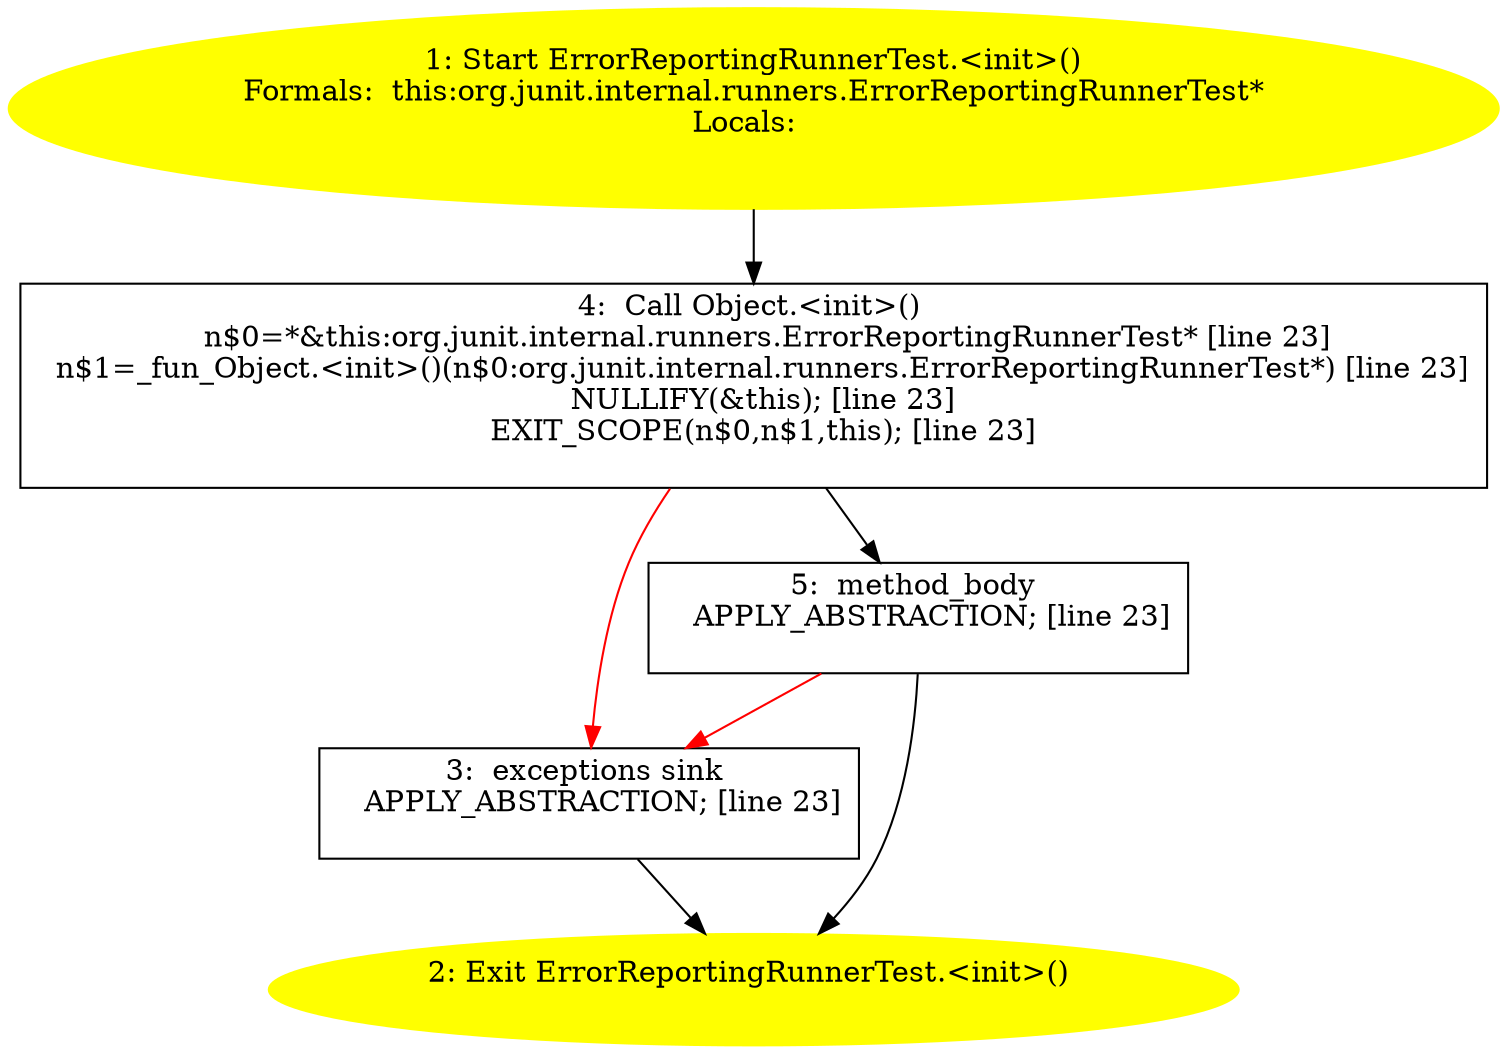 /* @generated */
digraph cfg {
"org.junit.internal.runners.ErrorReportingRunnerTest.<init>().353e0a675ebfdff6ce40484046df6397_1" [label="1: Start ErrorReportingRunnerTest.<init>()\nFormals:  this:org.junit.internal.runners.ErrorReportingRunnerTest*\nLocals:  \n  " color=yellow style=filled]
	

	 "org.junit.internal.runners.ErrorReportingRunnerTest.<init>().353e0a675ebfdff6ce40484046df6397_1" -> "org.junit.internal.runners.ErrorReportingRunnerTest.<init>().353e0a675ebfdff6ce40484046df6397_4" ;
"org.junit.internal.runners.ErrorReportingRunnerTest.<init>().353e0a675ebfdff6ce40484046df6397_2" [label="2: Exit ErrorReportingRunnerTest.<init>() \n  " color=yellow style=filled]
	

"org.junit.internal.runners.ErrorReportingRunnerTest.<init>().353e0a675ebfdff6ce40484046df6397_3" [label="3:  exceptions sink \n   APPLY_ABSTRACTION; [line 23]\n " shape="box"]
	

	 "org.junit.internal.runners.ErrorReportingRunnerTest.<init>().353e0a675ebfdff6ce40484046df6397_3" -> "org.junit.internal.runners.ErrorReportingRunnerTest.<init>().353e0a675ebfdff6ce40484046df6397_2" ;
"org.junit.internal.runners.ErrorReportingRunnerTest.<init>().353e0a675ebfdff6ce40484046df6397_4" [label="4:  Call Object.<init>() \n   n$0=*&this:org.junit.internal.runners.ErrorReportingRunnerTest* [line 23]\n  n$1=_fun_Object.<init>()(n$0:org.junit.internal.runners.ErrorReportingRunnerTest*) [line 23]\n  NULLIFY(&this); [line 23]\n  EXIT_SCOPE(n$0,n$1,this); [line 23]\n " shape="box"]
	

	 "org.junit.internal.runners.ErrorReportingRunnerTest.<init>().353e0a675ebfdff6ce40484046df6397_4" -> "org.junit.internal.runners.ErrorReportingRunnerTest.<init>().353e0a675ebfdff6ce40484046df6397_5" ;
	 "org.junit.internal.runners.ErrorReportingRunnerTest.<init>().353e0a675ebfdff6ce40484046df6397_4" -> "org.junit.internal.runners.ErrorReportingRunnerTest.<init>().353e0a675ebfdff6ce40484046df6397_3" [color="red" ];
"org.junit.internal.runners.ErrorReportingRunnerTest.<init>().353e0a675ebfdff6ce40484046df6397_5" [label="5:  method_body \n   APPLY_ABSTRACTION; [line 23]\n " shape="box"]
	

	 "org.junit.internal.runners.ErrorReportingRunnerTest.<init>().353e0a675ebfdff6ce40484046df6397_5" -> "org.junit.internal.runners.ErrorReportingRunnerTest.<init>().353e0a675ebfdff6ce40484046df6397_2" ;
	 "org.junit.internal.runners.ErrorReportingRunnerTest.<init>().353e0a675ebfdff6ce40484046df6397_5" -> "org.junit.internal.runners.ErrorReportingRunnerTest.<init>().353e0a675ebfdff6ce40484046df6397_3" [color="red" ];
}

